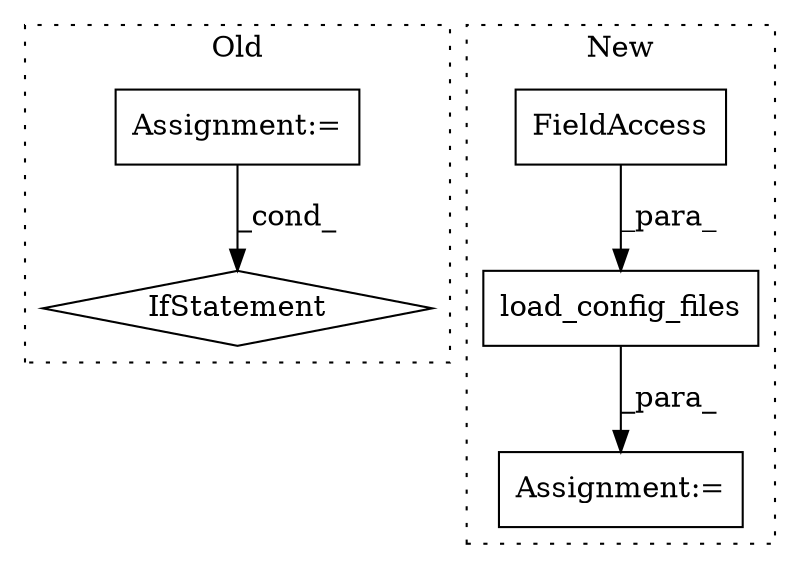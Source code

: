 digraph G {
subgraph cluster0 {
1 [label="IfStatement" a="25" s="48668,48683" l="4,2" shape="diamond"];
5 [label="Assignment:=" a="7" s="48598" l="6" shape="box"];
label = "Old";
style="dotted";
}
subgraph cluster1 {
2 [label="load_config_files" a="32" s="48544,48582" l="18,1" shape="box"];
3 [label="FieldAccess" a="22" s="48562" l="20" shape="box"];
4 [label="Assignment:=" a="7" s="48543" l="1" shape="box"];
label = "New";
style="dotted";
}
2 -> 4 [label="_para_"];
3 -> 2 [label="_para_"];
5 -> 1 [label="_cond_"];
}